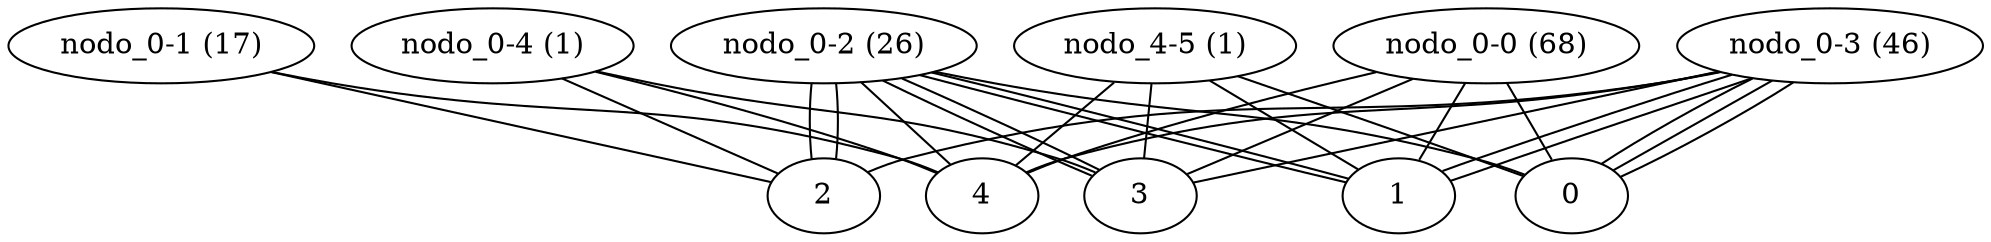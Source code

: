 graph {
  2-2 -- 1-2 [label="nodo_1-2 (73)"];
  2-2 -- 2-1 [label="nodo_2-1 (64)"];
  2-2 -- 3-2 [label="nodo_3-2 (1)"];
  2-2 -- 2-3 [label="nodo_2-3 (1)"];
  2-3 -- 1-3 [label="nodo_1-3 (22)"];
  2-3 -- 3-3 [label="nodo_3-3 (1)"];
  2-3 -- 2-4 [label="nodo_2-4 (1)"];
  3-2 -- 3-1 [label="nodo_3-1 (48)"];
  3-2 -- 4-2 [label="nodo_4-2 (1)"];
  1-3 -- 1-4 [label="nodo_1-4 (1)"];
  2-4 -- 3-4 [label="nodo_3-4 (1)"];
  2-4 -- 2-5 [label="nodo_2-5 (1)"];
  3-3 -- 4-3 [label="nodo_4-3 (1)"];
  3-1 -- 4-1 [label="nodo_4-1 (1)"];
  2-5 -- 1-5 [label="nodo_1-5 (1)"];
  2-5 -- 3-5 [label="nodo_3-5 (1)"];
  3-4 -- 4-4 [label="nodo_4-4 (1)"];
  1-5 -- 0-5 [label="nodo_0-5 (24)"];
  3-5 -- 4-5 [label="nodo_4-5 (1)"];
  1-3 -- 0-3 [label="nodo_0-3 (46)"];
  0-3 -- 0-4 [label="nodo_0-4 (1)"];
  2-0 -- 3-0 [label="nodo_3-0 (1)"];
  3-0 -- 4-0 [label="nodo_4-0 (1)"];
  1-2 -- 1-1 [label="nodo_1-1 (24)"];
  2-1 -- 2-0 [label="nodo_2-0 (5)"];
  0-3 -- 0-2 [label="nodo_0-2 (26)"];
  2-0 -- 1-0 [label="nodo_1-0 (28)"];
  0-2 -- 0-1 [label="nodo_0-1 (17)"];
  1-0 -- 0-0 [label="nodo_0-0 (68)"];
}